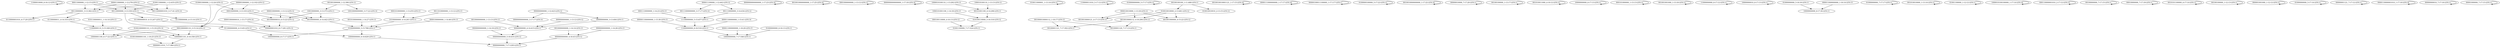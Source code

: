 digraph G {
    "11000010000_6-16:12-LEN:11" -> "11000010000_6-16:12-LEN:11";
    "00011000000_1-12:15-LEN:11" -> "00110000001_3-13:362-LEN:11";
    "00011000000_1-12:15-LEN:11" -> "00110000000_3-13:330-LEN:11";
    "00011000000_1-12:15-LEN:11" -> "00110000001010_3-17:41-LEN:14";
    "000011000000_1-12:278-LEN:12" -> "00110000001_3-13:362-LEN:11";
    "000011000000_1-12:278-LEN:12" -> "00110000000_3-13:330-LEN:11";
    "000011000000_1-12:278-LEN:12" -> "00110000001010_3-17:41-LEN:14";
    "000001100000000_1-15:30-LEN:15" -> "11000000000_6-16:516-LEN:11";
    "0000000000000000_1-17:23-LEN:16" -> "0000000000000000_1-17:23-LEN:16";
    "01000000000_5-15:768-LEN:11" -> "10000000000_6-17:17-LEN:11";
    "01000000000_5-15:768-LEN:11" -> "10000000000_6-16:829-LEN:11";
    "0010010000000000_1-17:25-LEN:16" -> "0010010000000000_1-17:25-LEN:16";
    "0001110000000_1-14:23-LEN:13" -> "11100000000_5-15:457-LEN:11";
    "10000000000_6-16:829-LEN:11" -> "00000000000_7-17:1293-LEN:11";
    "0001000000000_1-13:12-LEN:13" -> "0001000000000_1-13:12-LEN:13";
    "0000000000000000_1-17:16-LEN:16" -> "0000000000000000_1-17:16-LEN:16";
    "00101001100_4-14:296-LEN:11" -> "010100110000_5-16:316-LEN:12";
    "000011100000_1-12:442-LEN:12" -> "00111000000000_3-17:17-LEN:14";
    "000011100000_1-12:442-LEN:12" -> "001110000000_3-14:434-LEN:12";
    "010011000001_1-13:14-LEN:12" -> "010011000001_1-13:14-LEN:12";
    "00010000000_3-13:103-LEN:11" -> "00100000000_4-14:442-LEN:11";
    "00010000000_3-13:103-LEN:11" -> "001000000010_4-15:22-LEN:12";
    "01100000011_4-14:333-LEN:11" -> "11000000110_5-15:349-LEN:11";
    "11000000110_5-15:349-LEN:11" -> "10000001101_6-16:358-LEN:11";
    "11000000110_5-15:349-LEN:11" -> "10000001100_6-17:22-LEN:11";
    "110000011010_5-17:12-LEN:12" -> "110000011010_5-17:12-LEN:12";
    "0000100000000_1-14:46-LEN:13" -> "01000000000_5-15:768-LEN:11";
    "00001100000000_1-15:41-LEN:14" -> "11000000000_6-16:516-LEN:11";
    "00001000000010_1-15:17-LEN:14" -> "100000001010_6-17:281-LEN:12";
    "000000000000_1-12:423-LEN:12" -> "00000000000_3-13:404-LEN:11";
    "000000000000_1-12:423-LEN:12" -> "00000000000000_3-17:17-LEN:14";
    "11000000000_6-16:516-LEN:11" -> "10000000000_7-17:546-LEN:11";
    "001001000000_1-12:390-LEN:12" -> "10010000000_3-13:375-LEN:11";
    "001001000000_1-12:390-LEN:12" -> "10010000000000_3-17:22-LEN:14";
    "10000001101_6-16:358-LEN:11" -> "00000011010_7-17:380-LEN:11";
    "00110000001_3-13:362-LEN:11" -> "01100000011_4-14:333-LEN:11";
    "00110000001_3-13:362-LEN:11" -> "0110000001010_4-17:20-LEN:13";
    "010000000000_5-17:17-LEN:12" -> "010000000000_5-17:17-LEN:12";
    "0010010000112_4-16:294-LEN:13" -> "00100001121_7-17:302-LEN:11";
    "0010010000112_4-16:294-LEN:13" -> "00100001120_7-17:13-LEN:11";
    "000010010000_1-13:18-LEN:12" -> "001001000000_4-15:22-LEN:12";
    "000010010000_1-13:18-LEN:12" -> "0010010000112_4-16:294-LEN:13";
    "000010010000_1-13:18-LEN:12" -> "0010010000121_4-17:13-LEN:13";
    "0010010010001121_1-17:15-LEN:16" -> "0010010010001121_1-17:15-LEN:16";
    "0000111000000000_1-17:17-LEN:16" -> "0000111000000000_1-17:17-LEN:16";
    "00000100011100000_1-17:117-LEN:17" -> "00000100011100000_1-17:117-LEN:17";
    "00000000000_3-13:404-LEN:11" -> "00000000000_4-14:415-LEN:11";
    "0100000100000_5-17:22-LEN:13" -> "0100000100000_5-17:22-LEN:13";
    "0010010000000000_1-17:22-LEN:16" -> "0010010000000000_1-17:22-LEN:16";
    "00000010000_7-17:20-LEN:11" -> "00000010000_7-17:20-LEN:11";
    "001000010000112_1-16:17-LEN:15" -> "00100001121_7-17:302-LEN:11";
    "001000010000112_1-16:17-LEN:15" -> "00100001120_7-17:13-LEN:11";
    "00100100000_1-13:17-LEN:11" -> "00100100000_1-13:17-LEN:11";
    "0000000000000_1-14:19-LEN:13" -> "000000000000_5-16:435-LEN:12";
    "00100000000_4-14:442-LEN:11" -> "01000000000_5-15:768-LEN:11";
    "1000010100110_1-13:292-LEN:13" -> "00101001100_4-14:296-LEN:11";
    "00100100100_1-11:466-LEN:11" -> "010010010010_2-13:15-LEN:12";
    "00100100100_1-11:466-LEN:11" -> "010010010000_2-13:461-LEN:12";
    "001010011000_4-16:12-LEN:12" -> "001010011000_4-16:12-LEN:12";
    "10000000000_6-17:13-LEN:11" -> "10000000000_6-17:13-LEN:11";
    "0010000000000_1-14:14-LEN:13" -> "000000000000_4-16:43-LEN:12";
    "000101000000_1-13:13-LEN:12" -> "000101000000_1-13:13-LEN:12";
    "010011000000_1-12:435-LEN:12" -> "00110000001_3-13:362-LEN:11";
    "010011000000_1-12:435-LEN:12" -> "00110000000_3-13:330-LEN:11";
    "010011000000_1-12:435-LEN:12" -> "00110000001010_3-17:41-LEN:14";
    "001001001000_1-13:16-LEN:12" -> "001001001000_1-13:16-LEN:12";
    "11000000000_6-17:12-LEN:11" -> "11000000000_6-17:12-LEN:11";
    "10000000010_6-17:13-LEN:11" -> "10000000010_6-17:13-LEN:11";
    "10010000000_3-13:375-LEN:11" -> "00100000000_4-14:442-LEN:11";
    "10010000000_3-13:375-LEN:11" -> "001000000010_4-15:22-LEN:12";
    "000010000000_1-13:12-LEN:12" -> "00100000000_4-14:442-LEN:11";
    "000010000000_1-13:12-LEN:12" -> "001000000010_4-15:22-LEN:12";
    "01000000000_5-16:16-LEN:11" -> "10000000000_6-17:30-LEN:11";
    "000100110000_4-16:13-LEN:12" -> "01001100000_7-17:324-LEN:11";
    "001000000010_4-15:22-LEN:12" -> "100000001010_6-17:281-LEN:12";
    "0010000000000_1-13:13-LEN:13" -> "00000000000_4-14:415-LEN:11";
    "100010100110_1-13:13-LEN:12" -> "00101001100_4-14:296-LEN:11";
    "10100000000_4-14:261-LEN:11" -> "01000000000_5-15:768-LEN:11";
    "010001000000_1-12:24-LEN:12" -> "00010000000_3-13:103-LEN:11";
    "010001000000_1-12:24-LEN:12" -> "0001000000110_3-15:14-LEN:13";
    "0101100000011_1-14:14-LEN:13" -> "11000000110_5-15:349-LEN:11";
    "000011000000000_1-16:20-LEN:15" -> "10000000000_7-17:546-LEN:11";
    "01000000000_7-17:17-LEN:11" -> "01000000000_7-17:17-LEN:11";
    "001010010000_1-13:14-LEN:12" -> "001010010000_1-13:14-LEN:12";
    "000001000000_1-12:102-LEN:12" -> "00010000000_3-13:103-LEN:11";
    "000001000000_1-12:102-LEN:12" -> "0001000000110_3-15:14-LEN:13";
    "01001100000_1-12:12-LEN:11" -> "01001100000_1-12:12-LEN:11";
    "00110000000_3-13:330-LEN:11" -> "01100000000_4-15:14-LEN:11";
    "00110000000_3-13:330-LEN:11" -> "011000000010_4-15:247-LEN:12";
    "00110000000_3-13:330-LEN:11" -> "011000000000_4-15:83-LEN:12";
    "0001000000110_3-15:14-LEN:13" -> "10000001101_6-16:358-LEN:11";
    "0001000000110_3-15:14-LEN:13" -> "10000001100_6-17:22-LEN:11";
    "000011000000000_1-16:14-LEN:15" -> "10000000000_6-17:30-LEN:11";
    "1000010100100000_1-17:14-LEN:16" -> "1000010100100000_1-17:14-LEN:16";
    "001110000000_3-14:434-LEN:12" -> "11100000000_5-15:457-LEN:11";
    "000110000001010_2-17:12-LEN:15" -> "000110000001010_2-17:12-LEN:15";
    "010010000001101_1-16:25-LEN:15" -> "00000011010_7-17:380-LEN:11";
    "000000000000_5-16:435-LEN:12" -> "00000000000_7-17:1293-LEN:11";
    "0010100000000_1-14:27-LEN:13" -> "01000000000_5-15:768-LEN:11";
    "00100000000_7-17:15-LEN:11" -> "00100000000_7-17:15-LEN:11";
    "011000000010_4-15:247-LEN:12" -> "100000001010_6-17:281-LEN:12";
    "010100110000_5-16:316-LEN:12" -> "01001100000_7-17:324-LEN:11";
    "01000000000_6-16:13-LEN:11" -> "10000000000_7-17:546-LEN:11";
    "1000101001100_1-14:18-LEN:13" -> "010100110000_5-16:316-LEN:12";
    "00010000000_7-17:19-LEN:11" -> "00010000000_7-17:19-LEN:11";
    "00000000000_4-14:415-LEN:11" -> "000000000000_5-16:435-LEN:12";
    "0010101100000_4-17:14-LEN:13" -> "0010101100000_4-17:14-LEN:13";
    "00100100000_1-12:13-LEN:11" -> "00100100000_1-12:13-LEN:11";
    "000001001000_1-12:12-LEN:12" -> "000001001000_1-12:12-LEN:12";
    "011000000000_4-15:83-LEN:12" -> "10000000000_6-17:17-LEN:11";
    "011000000000_4-15:83-LEN:12" -> "10000000000_6-16:829-LEN:11";
    "01000000000_5-17:14-LEN:11" -> "01000000000_5-17:14-LEN:11";
    "00000001121_7-17:12-LEN:11" -> "00000001121_7-17:12-LEN:11";
    "0000110000001010_1-17:16-LEN:16" -> "0000110000001010_1-17:16-LEN:16";
    "0001010000000_1-13:255-LEN:13" -> "10100000000_4-14:261-LEN:11";
    "00000000010_7-17:16-LEN:11" -> "00000000010_7-17:16-LEN:11";
    "000000000000_1-13:12-LEN:12" -> "00000000000_4-14:415-LEN:11";
    "00001000000_7-17:15-LEN:11" -> "00001000000_7-17:15-LEN:11";
    "000000000000_4-16:43-LEN:12" -> "00000000000_7-17:1293-LEN:11";
    "11100000000_5-15:457-LEN:11" -> "11000000000_6-16:516-LEN:11";
    "0000000000000_1-14:26-LEN:13" -> "000000000000_4-16:43-LEN:12";
    "01001000000110_1-15:19-LEN:14" -> "10000001101_6-16:358-LEN:11";
    "01001000000110_1-15:19-LEN:14" -> "10000001100_6-17:22-LEN:11";
    "0011010000000_1-13:12-LEN:13" -> "10100000000_4-14:261-LEN:11";
    "010010010000_2-13:461-LEN:12" -> "001001000000_4-15:22-LEN:12";
    "010010010000_2-13:461-LEN:12" -> "0010010000112_4-16:294-LEN:13";
    "010010010000_2-13:461-LEN:12" -> "0010010000121_4-17:13-LEN:13";
}
